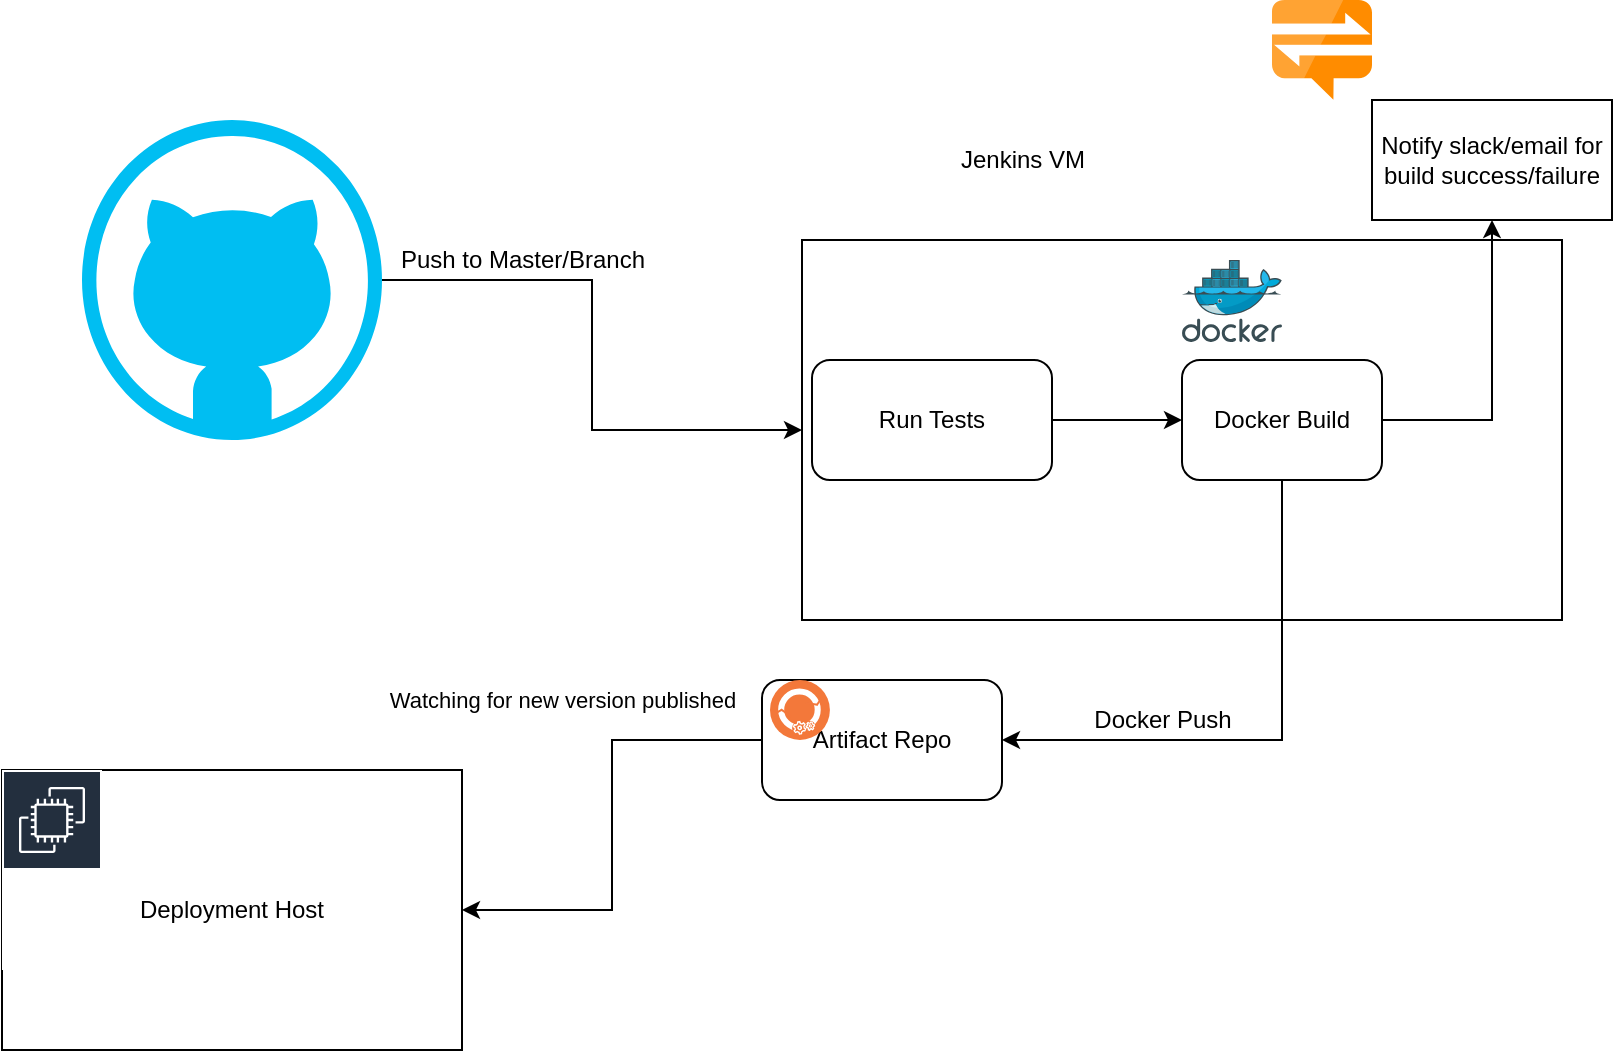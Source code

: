 <mxfile version="14.8.5" type="github"><diagram id="R30lbvKaByEr4yT3f8iK" name="Page-1"><mxGraphModel dx="1010" dy="643" grid="1" gridSize="10" guides="1" tooltips="1" connect="1" arrows="1" fold="1" page="1" pageScale="1" pageWidth="827" pageHeight="1169" math="0" shadow="0"><root><mxCell id="0"/><mxCell id="1" parent="0"/><mxCell id="1wGXw9KXK0CgczgJxS8U-21" style="edgeStyle=orthogonalEdgeStyle;rounded=0;orthogonalLoop=1;jettySize=auto;html=1;exitX=0;exitY=0.5;exitDx=0;exitDy=0;" edge="1" parent="1" source="1wGXw9KXK0CgczgJxS8U-17" target="1wGXw9KXK0CgczgJxS8U-19"><mxGeometry relative="1" as="geometry"/></mxCell><mxCell id="1wGXw9KXK0CgczgJxS8U-22" value="Watching for new version published" style="edgeLabel;html=1;align=center;verticalAlign=middle;resizable=0;points=[];" vertex="1" connectable="0" parent="1wGXw9KXK0CgczgJxS8U-21"><mxGeometry x="-0.481" y="-4" relative="1" as="geometry"><mxPoint x="-39" y="-16" as="offset"/></mxGeometry></mxCell><mxCell id="1wGXw9KXK0CgczgJxS8U-17" value="Artifact Repo" style="rounded=1;whiteSpace=wrap;html=1;" vertex="1" parent="1"><mxGeometry x="410" y="400" width="120" height="60" as="geometry"/></mxCell><mxCell id="1wGXw9KXK0CgczgJxS8U-4" style="edgeStyle=orthogonalEdgeStyle;rounded=0;orthogonalLoop=1;jettySize=auto;html=1;" edge="1" parent="1" source="1wGXw9KXK0CgczgJxS8U-1" target="1wGXw9KXK0CgczgJxS8U-3"><mxGeometry relative="1" as="geometry"/></mxCell><mxCell id="1wGXw9KXK0CgczgJxS8U-1" value="" style="verticalLabelPosition=bottom;html=1;verticalAlign=top;align=center;strokeColor=none;fillColor=#00BEF2;shape=mxgraph.azure.github_code;pointerEvents=1;" vertex="1" parent="1"><mxGeometry x="70" y="120" width="150" height="160" as="geometry"/></mxCell><mxCell id="1wGXw9KXK0CgczgJxS8U-2" value="" style="shape=image;html=1;verticalAlign=top;verticalLabelPosition=bottom;labelBackgroundColor=#ffffff;imageAspect=0;aspect=fixed;image=https://cdn4.iconfinder.com/data/icons/logos-brands-5/24/jenkins-128.png" vertex="1" parent="1"><mxGeometry x="440" y="120" width="60" height="60" as="geometry"/></mxCell><mxCell id="1wGXw9KXK0CgczgJxS8U-3" value="" style="rounded=0;whiteSpace=wrap;html=1;" vertex="1" parent="1"><mxGeometry x="430" y="180" width="380" height="190" as="geometry"/></mxCell><mxCell id="1wGXw9KXK0CgczgJxS8U-5" value="" style="aspect=fixed;html=1;points=[];align=center;image;fontSize=12;image=img/lib/mscae/Docker.svg;" vertex="1" parent="1"><mxGeometry x="620" y="190" width="50" height="41" as="geometry"/></mxCell><mxCell id="1wGXw9KXK0CgczgJxS8U-8" value="Push to Master/Branch" style="text;html=1;align=center;verticalAlign=middle;resizable=0;points=[];autosize=1;strokeColor=none;" vertex="1" parent="1"><mxGeometry x="220" y="180" width="140" height="20" as="geometry"/></mxCell><mxCell id="1wGXw9KXK0CgczgJxS8U-9" value="Jenkins VM" style="text;html=1;align=center;verticalAlign=middle;resizable=0;points=[];autosize=1;strokeColor=none;" vertex="1" parent="1"><mxGeometry x="500" y="130" width="80" height="20" as="geometry"/></mxCell><mxCell id="1wGXw9KXK0CgczgJxS8U-18" style="edgeStyle=orthogonalEdgeStyle;rounded=0;orthogonalLoop=1;jettySize=auto;html=1;exitX=0.5;exitY=1;exitDx=0;exitDy=0;entryX=1;entryY=0.5;entryDx=0;entryDy=0;" edge="1" parent="1" source="1wGXw9KXK0CgczgJxS8U-12" target="1wGXw9KXK0CgczgJxS8U-17"><mxGeometry relative="1" as="geometry"/></mxCell><mxCell id="1wGXw9KXK0CgczgJxS8U-27" value="" style="edgeStyle=orthogonalEdgeStyle;rounded=0;orthogonalLoop=1;jettySize=auto;html=1;entryX=0.5;entryY=1;entryDx=0;entryDy=0;exitX=1;exitY=0.5;exitDx=0;exitDy=0;" edge="1" parent="1" source="1wGXw9KXK0CgczgJxS8U-12" target="1wGXw9KXK0CgczgJxS8U-25"><mxGeometry relative="1" as="geometry"/></mxCell><mxCell id="1wGXw9KXK0CgczgJxS8U-12" value="Docker Build" style="rounded=1;whiteSpace=wrap;html=1;" vertex="1" parent="1"><mxGeometry x="620" y="240" width="100" height="60" as="geometry"/></mxCell><mxCell id="1wGXw9KXK0CgczgJxS8U-15" style="edgeStyle=orthogonalEdgeStyle;rounded=0;orthogonalLoop=1;jettySize=auto;html=1;exitX=1;exitY=0.5;exitDx=0;exitDy=0;entryX=0;entryY=0.5;entryDx=0;entryDy=0;" edge="1" parent="1" source="1wGXw9KXK0CgczgJxS8U-13" target="1wGXw9KXK0CgczgJxS8U-12"><mxGeometry relative="1" as="geometry"/></mxCell><mxCell id="1wGXw9KXK0CgczgJxS8U-13" value="Run Tests" style="rounded=1;whiteSpace=wrap;html=1;" vertex="1" parent="1"><mxGeometry x="435" y="240" width="120" height="60" as="geometry"/></mxCell><mxCell id="1wGXw9KXK0CgczgJxS8U-16" value="" style="aspect=fixed;perimeter=ellipsePerimeter;html=1;align=center;shadow=0;dashed=0;fontColor=#4277BB;labelBackgroundColor=#ffffff;fontSize=12;spacingTop=3;image;image=img/lib/ibm/devops/artifact_management.svg;" vertex="1" parent="1"><mxGeometry x="414" y="400" width="30" height="30" as="geometry"/></mxCell><mxCell id="1wGXw9KXK0CgczgJxS8U-19" value="Deployment Host" style="rounded=0;whiteSpace=wrap;html=1;" vertex="1" parent="1"><mxGeometry x="30" y="445" width="230" height="140" as="geometry"/></mxCell><mxCell id="1wGXw9KXK0CgczgJxS8U-20" value="" style="outlineConnect=0;fontColor=#232F3E;gradientColor=none;strokeColor=#ffffff;fillColor=#232F3E;dashed=0;verticalLabelPosition=middle;verticalAlign=bottom;align=center;html=1;whiteSpace=wrap;fontSize=10;fontStyle=1;spacing=3;shape=mxgraph.aws4.productIcon;prIcon=mxgraph.aws4.ec2;" vertex="1" parent="1"><mxGeometry x="30" y="445" width="50" height="100" as="geometry"/></mxCell><mxCell id="1wGXw9KXK0CgczgJxS8U-23" value="Docker Push" style="text;html=1;align=center;verticalAlign=middle;resizable=0;points=[];autosize=1;strokeColor=none;" vertex="1" parent="1"><mxGeometry x="570" y="410" width="80" height="20" as="geometry"/></mxCell><mxCell id="1wGXw9KXK0CgczgJxS8U-24" value="" style="aspect=fixed;html=1;points=[];align=center;image;fontSize=12;image=img/lib/mscae/Notification_Hubs.svg;" vertex="1" parent="1"><mxGeometry x="665" y="60" width="50" height="50" as="geometry"/></mxCell><mxCell id="1wGXw9KXK0CgczgJxS8U-25" value="Notify slack/email for build success/failure" style="rounded=0;whiteSpace=wrap;html=1;" vertex="1" parent="1"><mxGeometry x="715" y="110" width="120" height="60" as="geometry"/></mxCell></root></mxGraphModel></diagram></mxfile>
